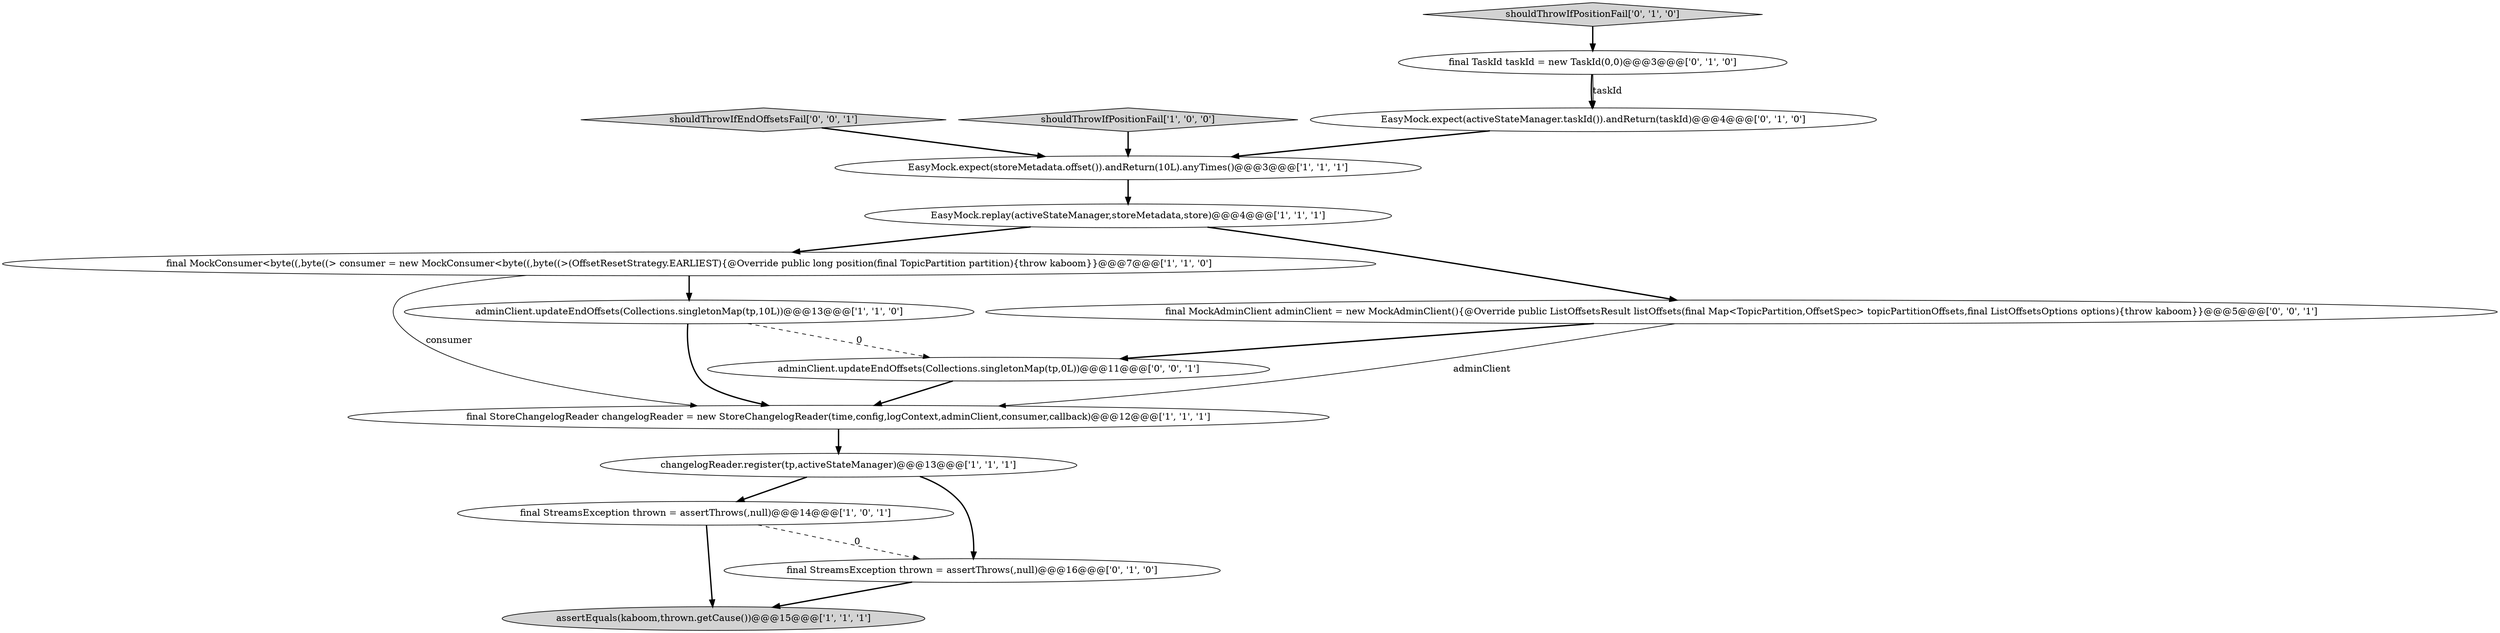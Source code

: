 digraph {
3 [style = filled, label = "EasyMock.expect(storeMetadata.offset()).andReturn(10L).anyTimes()@@@3@@@['1', '1', '1']", fillcolor = white, shape = ellipse image = "AAA0AAABBB1BBB"];
8 [style = filled, label = "final MockConsumer<byte((,byte((> consumer = new MockConsumer<byte((,byte((>(OffsetResetStrategy.EARLIEST){@Override public long position(final TopicPartition partition){throw kaboom}}@@@7@@@['1', '1', '0']", fillcolor = white, shape = ellipse image = "AAA0AAABBB1BBB"];
9 [style = filled, label = "final TaskId taskId = new TaskId(0,0)@@@3@@@['0', '1', '0']", fillcolor = white, shape = ellipse image = "AAA1AAABBB2BBB"];
7 [style = filled, label = "changelogReader.register(tp,activeStateManager)@@@13@@@['1', '1', '1']", fillcolor = white, shape = ellipse image = "AAA0AAABBB1BBB"];
6 [style = filled, label = "adminClient.updateEndOffsets(Collections.singletonMap(tp,10L))@@@13@@@['1', '1', '0']", fillcolor = white, shape = ellipse image = "AAA0AAABBB1BBB"];
10 [style = filled, label = "shouldThrowIfPositionFail['0', '1', '0']", fillcolor = lightgray, shape = diamond image = "AAA0AAABBB2BBB"];
1 [style = filled, label = "EasyMock.replay(activeStateManager,storeMetadata,store)@@@4@@@['1', '1', '1']", fillcolor = white, shape = ellipse image = "AAA0AAABBB1BBB"];
0 [style = filled, label = "final StoreChangelogReader changelogReader = new StoreChangelogReader(time,config,logContext,adminClient,consumer,callback)@@@12@@@['1', '1', '1']", fillcolor = white, shape = ellipse image = "AAA0AAABBB1BBB"];
4 [style = filled, label = "final StreamsException thrown = assertThrows(,null)@@@14@@@['1', '0', '1']", fillcolor = white, shape = ellipse image = "AAA0AAABBB1BBB"];
12 [style = filled, label = "final StreamsException thrown = assertThrows(,null)@@@16@@@['0', '1', '0']", fillcolor = white, shape = ellipse image = "AAA1AAABBB2BBB"];
5 [style = filled, label = "assertEquals(kaboom,thrown.getCause())@@@15@@@['1', '1', '1']", fillcolor = lightgray, shape = ellipse image = "AAA0AAABBB1BBB"];
15 [style = filled, label = "shouldThrowIfEndOffsetsFail['0', '0', '1']", fillcolor = lightgray, shape = diamond image = "AAA0AAABBB3BBB"];
2 [style = filled, label = "shouldThrowIfPositionFail['1', '0', '0']", fillcolor = lightgray, shape = diamond image = "AAA0AAABBB1BBB"];
13 [style = filled, label = "adminClient.updateEndOffsets(Collections.singletonMap(tp,0L))@@@11@@@['0', '0', '1']", fillcolor = white, shape = ellipse image = "AAA0AAABBB3BBB"];
11 [style = filled, label = "EasyMock.expect(activeStateManager.taskId()).andReturn(taskId)@@@4@@@['0', '1', '0']", fillcolor = white, shape = ellipse image = "AAA1AAABBB2BBB"];
14 [style = filled, label = "final MockAdminClient adminClient = new MockAdminClient(){@Override public ListOffsetsResult listOffsets(final Map<TopicPartition,OffsetSpec> topicPartitionOffsets,final ListOffsetsOptions options){throw kaboom}}@@@5@@@['0', '0', '1']", fillcolor = white, shape = ellipse image = "AAA0AAABBB3BBB"];
11->3 [style = bold, label=""];
9->11 [style = bold, label=""];
4->12 [style = dashed, label="0"];
13->0 [style = bold, label=""];
0->7 [style = bold, label=""];
10->9 [style = bold, label=""];
6->0 [style = bold, label=""];
4->5 [style = bold, label=""];
1->8 [style = bold, label=""];
14->13 [style = bold, label=""];
6->13 [style = dashed, label="0"];
8->6 [style = bold, label=""];
1->14 [style = bold, label=""];
8->0 [style = solid, label="consumer"];
3->1 [style = bold, label=""];
9->11 [style = solid, label="taskId"];
2->3 [style = bold, label=""];
12->5 [style = bold, label=""];
7->12 [style = bold, label=""];
7->4 [style = bold, label=""];
14->0 [style = solid, label="adminClient"];
15->3 [style = bold, label=""];
}
